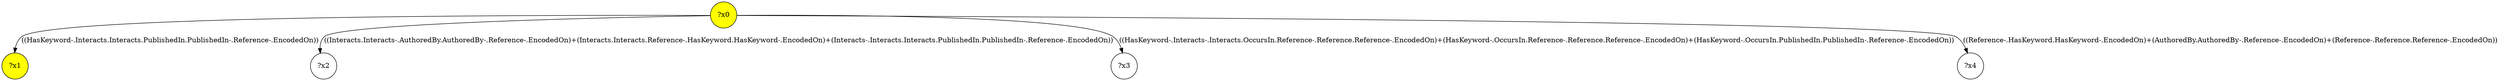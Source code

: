 digraph g {
	x0 [fillcolor="yellow", style="filled," shape=circle, label="?x0"];
	x1 [fillcolor="yellow", style="filled," shape=circle, label="?x1"];
	x0 -> x1 [label="((HasKeyword-.Interacts.Interacts.PublishedIn.PublishedIn-.Reference-.EncodedOn))"];
	x2 [shape=circle, label="?x2"];
	x0 -> x2 [label="((Interacts.Interacts-.AuthoredBy.AuthoredBy-.Reference-.EncodedOn)+(Interacts.Interacts.Reference-.HasKeyword.HasKeyword-.EncodedOn)+(Interacts-.Interacts.Interacts.PublishedIn.PublishedIn-.Reference-.EncodedOn))"];
	x3 [shape=circle, label="?x3"];
	x0 -> x3 [label="((HasKeyword-.Interacts-.Interacts.OccursIn.Reference-.Reference.Reference-.EncodedOn)+(HasKeyword-.OccursIn.Reference-.Reference.Reference-.EncodedOn)+(HasKeyword-.OccursIn.PublishedIn.PublishedIn-.Reference-.EncodedOn))"];
	x4 [shape=circle, label="?x4"];
	x0 -> x4 [label="((Reference-.HasKeyword.HasKeyword-.EncodedOn)+(AuthoredBy.AuthoredBy-.Reference-.EncodedOn)+(Reference-.Reference.Reference-.EncodedOn))"];
}
